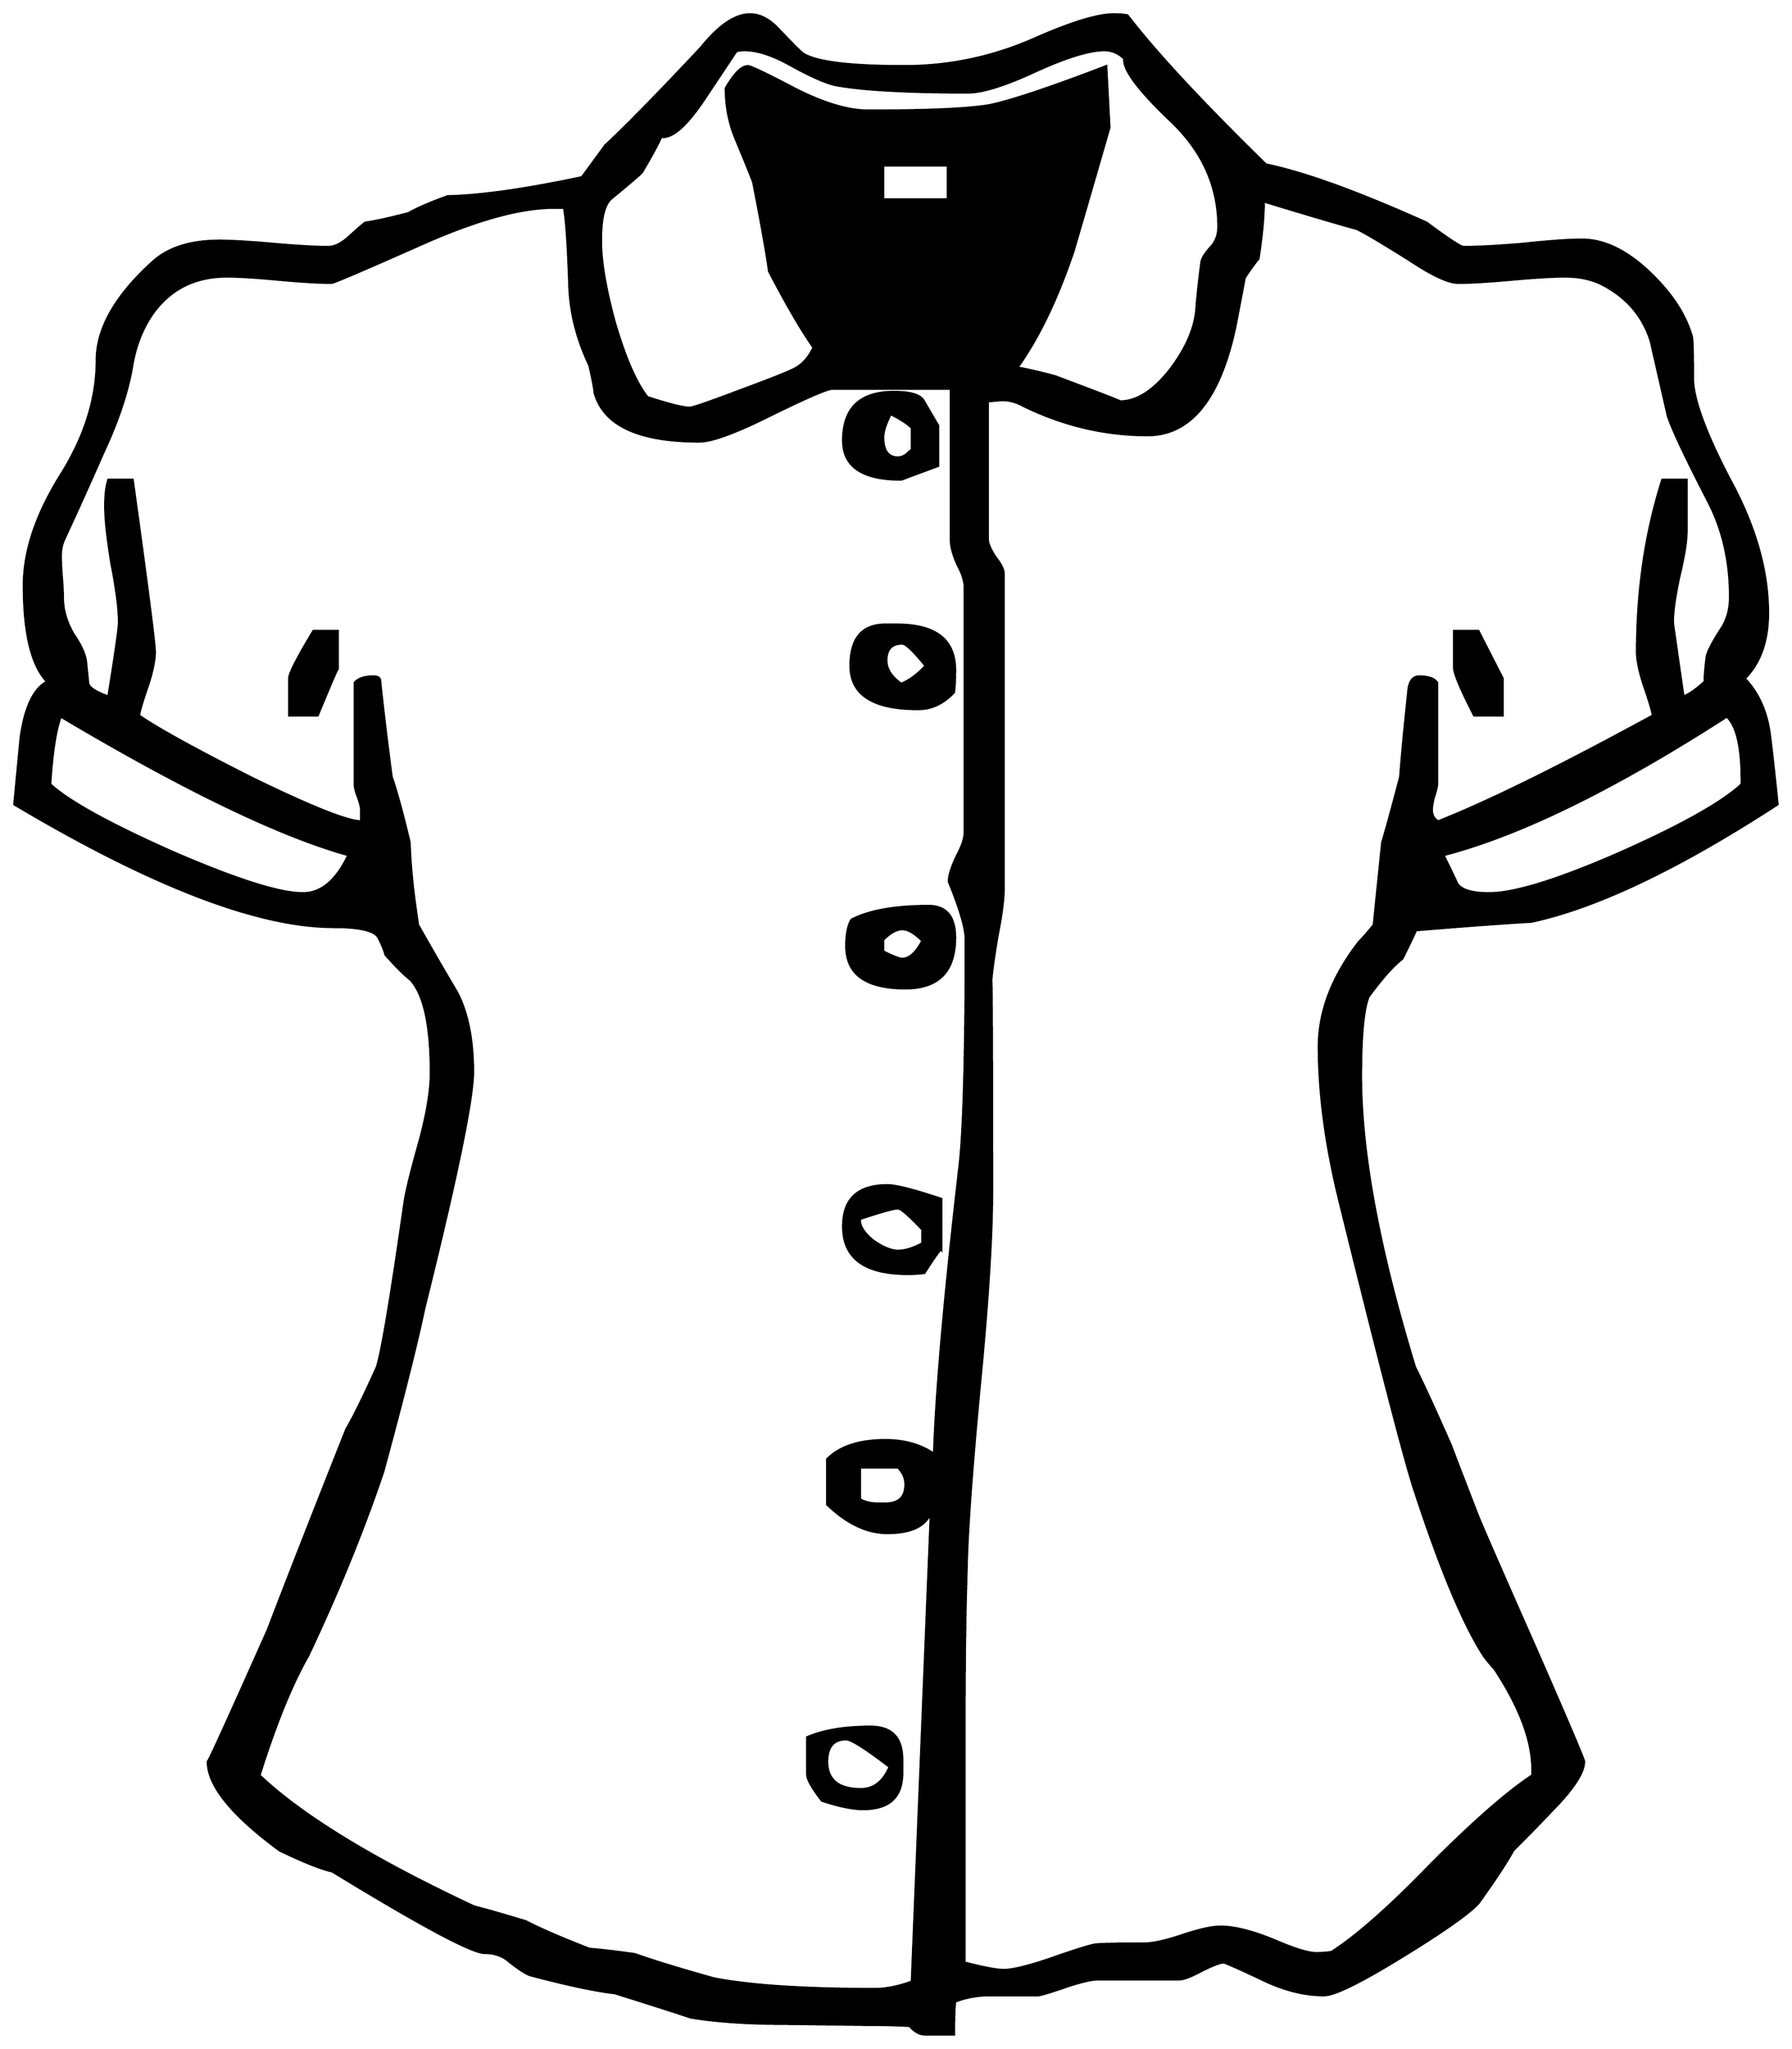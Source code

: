 


\begin{tikzpicture}[y=0.80pt, x=0.80pt, yscale=-1.0, xscale=1.0, inner sep=0pt, outer sep=0pt]
\begin{scope}[shift={(100.0,1709.0)},nonzero rule]
  \path[draw=.,fill=.,line width=1.600pt] (1750.0,-793.0) ..
    controls (1656.667,-732.333) and (1579.0,-695.333) ..
    (1517.0,-682.0) .. controls (1493.0,-680.667) and
    (1456.667,-678.0) .. (1408.0,-674.0) .. controls
    (1405.333,-668.0) and (1401.0,-659.0) .. (1395.0,-647.0) ..
    controls (1386.333,-640.333) and (1375.667,-628.333) ..
    (1363.0,-611.0) .. controls (1358.333,-599.0) and
    (1356.0,-574.0) .. (1356.0,-536.0) .. controls
    (1356.0,-464.0) and (1373.0,-372.333) .. (1407.0,-261.0) ..
    controls (1415.0,-245.0) and (1426.333,-220.333) ..
    (1441.0,-187.0) .. controls (1441.667,-185.0) and
    (1450.0,-163.333) .. (1466.0,-122.0) .. controls
    (1469.333,-113.333) and (1487.667,-71.333) .. (1521.0,4.0) ..
    controls (1551.667,74.0) and (1567.0,110.0) .. (1567.0,112.0)
    .. controls (1567.0,122.0) and (1557.667,136.667) ..
    (1539.0,156.0) .. controls (1526.333,169.333) and (1513.333,182.667)
    .. (1500.0,196.0) .. controls (1493.333,208.0) and
    (1482.333,224.667) .. (1467.0,246.0) .. controls (1457.667,256.0)
    and (1434.0,272.667) .. (1396.0,296.0) .. controls
    (1356.0,320.667) and (1331.0,333.0) .. (1321.0,333.0) ..
    controls (1301.667,333.0) and (1281.333,327.667) .. (1260.0,317.0)
    .. controls (1238.667,307.0) and (1227.333,302.0) ..
    (1226.0,302.0) .. controls (1222.667,302.0) and (1215.667,304.667)
    .. (1205.0,310.0) .. controls (1195.0,315.333) and
    (1188.0,318.0) .. (1184.0,318.0) -- (1107.0,318.0) ..
    controls (1101.667,318.0) and (1092.667,320.0) .. (1080.0,324.0)
    .. controls (1064.667,329.333) and (1055.0,332.333) ..
    (1051.0,333.0) .. controls (1051.0,333.0) and (1035.667,333.0)
    .. (1005.0,333.0) .. controls (993.0,333.0) and
    (982.0,335.0) .. (972.0,339.0) .. controls (971.333,344.333) and
    (971.0,354.667) .. (971.0,370.0) -- (943.0,370.0) .. controls
    (938.333,370.0) and (933.667,367.333) .. (929.0,362.0) .. controls
    (917.0,361.333) and (903.333,361.0) .. (888.0,361.0) --
    (810.0,360.0) .. controls (775.333,360.0) and (746.0,358.0) ..
    (722.0,354.0) .. controls (706.0,348.667) and (682.0,341.0) ..
    (650.0,331.0) .. controls (632.0,329.0) and (605.333,323.333) ..
    (570.0,314.0) .. controls (566.0,312.667) and (559.333,308.333) ..
    (550.0,301.0) .. controls (544.0,295.667) and (536.333,293.0) ..
    (527.0,293.0) .. controls (515.0,293.0) and (467.0,267.333) ..
    (383.0,216.0) .. controls (371.667,213.333) and (355.0,206.667) ..
    (333.0,196.0) .. controls (287.667,162.667) and (265.0,134.667) ..
    (265.0,112.0) .. controls (265.0,114.0) and (284.0,72.333) ..
    (322.0,-13.0) .. controls (338.0,-55.0) and (362.667,-118.0)
    .. (396.0,-202.0) .. controls (403.333,-214.667) and
    (413.0,-234.333) .. (425.0,-261.0) .. controls (429.667,-275.667)
    and (438.333,-327.333) .. (451.0,-416.0) .. controls
    (452.333,-426.0) and (457.333,-446.333) .. (466.0,-477.0) ..
    controls (472.667,-502.333) and (476.0,-523.0) .. (476.0,-539.0)
    .. controls (476.0,-583.667) and (469.667,-613.0) ..
    (457.0,-627.0) .. controls (451.0,-631.667) and (443.0,-639.667)
    .. (433.0,-651.0) .. controls (432.333,-654.333) and
    (430.333,-659.333) .. (427.0,-666.0) .. controls (424.333,-673.333)
    and (410.0,-677.0) .. (384.0,-677.0) .. controls
    (312.667,-677.0) and (212.0,-715.667) .. (82.0,-793.0) ..
    controls (84.0,-814.333) and (86.0,-835.333) .. (88.0,-856.0) ..
    controls (92.0,-884.667) and (100.333,-902.333) .. (113.0,-909.0)
    .. controls (98.333,-924.333) and (91.0,-954.667) ..
    (91.0,-1000.0) .. controls (91.0,-1032.0) and
    (102.333,-1066.333) .. (125.0,-1103.0) .. controls
    (148.333,-1139.667) and (160.0,-1176.333) .. (160.0,-1213.0) ..
    controls (160.0,-1243.0) and (177.667,-1274.0) ..
    (213.0,-1306.0) .. controls (227.667,-1319.333) and
    (248.667,-1326.0) .. (276.0,-1326.0) .. controls
    (287.333,-1326.0) and (304.333,-1325.0) .. (327.0,-1323.0) ..
    controls (350.333,-1321.0) and (367.667,-1320.0) ..
    (379.0,-1320.0) .. controls (385.0,-1320.0) and
    (391.667,-1323.333) .. (399.0,-1330.0) .. controls
    (407.0,-1337.333) and (412.0,-1341.667) .. (414.0,-1343.0) ..
    controls (423.333,-1344.333) and (437.0,-1347.333) ..
    (455.0,-1352.0) .. controls (463.0,-1356.667) and
    (475.333,-1362.0) .. (492.0,-1368.0) .. controls
    (523.333,-1368.667) and (565.667,-1374.667) .. (619.0,-1386.0) ..
    controls (619.0,-1386.0) and (626.333,-1396.0) ..
    (641.0,-1416.0) .. controls (662.333,-1436.0) and
    (692.667,-1467.0) .. (732.0,-1509.0) .. controls
    (748.667,-1529.667) and (764.0,-1540.0) .. (778.0,-1540.0) ..
    controls (787.333,-1540.0) and (796.333,-1535.333) ..
    (805.0,-1526.0) .. controls (818.333,-1512.0) and
    (826.0,-1504.333) .. (828.0,-1503.0) .. controls
    (840.0,-1495.0) and (872.0,-1491.0) .. (924.0,-1491.0) ..
    controls (966.667,-1491.0) and (1007.667,-1499.667) ..
    (1047.0,-1517.0) .. controls (1081.667,-1532.333) and
    (1106.667,-1540.0) .. (1122.0,-1540.0) .. controls
    (1127.333,-1540.0) and (1131.667,-1539.667) .. (1135.0,-1539.0) ..
    controls (1161.667,-1504.333) and (1205.333,-1457.333) ..
    (1266.0,-1398.0) .. controls (1302.0,-1390.667) and
    (1352.667,-1372.333) .. (1418.0,-1343.0) .. controls
    (1438.667,-1327.667) and (1450.333,-1320.0) .. (1453.0,-1320.0) ..
    controls (1465.667,-1320.0) and (1484.333,-1321.0) ..
    (1509.0,-1323.0) .. controls (1533.667,-1325.667) and
    (1552.333,-1327.0) .. (1565.0,-1327.0) .. controls
    (1585.667,-1327.0) and (1606.667,-1317.0) .. (1628.0,-1297.0) ..
    controls (1649.333,-1277.0) and (1663.0,-1256.333) ..
    (1669.0,-1235.0) .. controls (1669.667,-1232.333) and
    (1670.0,-1219.333) .. (1670.0,-1196.0) .. controls
    (1670.0,-1176.667) and (1681.667,-1144.667) .. (1705.0,-1100.0) ..
    controls (1729.0,-1056.0) and (1741.0,-1014.0) ..
    (1741.0,-974.0) .. controls (1741.0,-947.333) and
    (1733.667,-926.667) .. (1719.0,-912.0) .. controls
    (1732.333,-898.0) and (1740.333,-879.667) .. (1743.0,-857.0) ..
    controls (1745.667,-835.0) and (1748.0,-813.667) ..
    (1750.0,-793.0) -- cycle(1716.0,-812.0) -- (1716.0,-816.0)
    .. controls (1716.0,-847.333) and (1711.333,-867.333) ..
    (1702.0,-876.0) .. controls (1595.333,-807.333) and
    (1506.0,-763.667) .. (1434.0,-745.0) .. controls
    (1438.667,-735.667) and (1443.0,-726.667) .. (1447.0,-718.0) ..
    controls (1451.0,-712.0) and (1461.0,-709.0) ..
    (1477.0,-709.0) .. controls (1501.0,-709.0) and
    (1542.0,-721.667) .. (1600.0,-747.0) .. controls
    (1658.667,-773.0) and (1697.333,-794.667) .. (1716.0,-812.0) --
    cycle(965.0,-1365.0) -- (965.0,-1397.0) -- (904.0,-1397.0)
    -- (904.0,-1365.0) -- (965.0,-1365.0) --
    cycle(1221.0,-1339.0) .. controls (1221.0,-1377.667) and
    (1205.667,-1411.333) .. (1175.0,-1440.0) .. controls
    (1145.0,-1468.667) and (1130.667,-1488.0) .. (1132.0,-1498.0) ..
    controls (1126.667,-1503.333) and (1120.333,-1506.0) ..
    (1113.0,-1506.0) .. controls (1099.0,-1506.0) and
    (1077.333,-1499.333) .. (1048.0,-1486.0) .. controls
    (1019.333,-1472.667) and (998.0,-1466.0) .. (984.0,-1466.0) ..
    controls (926.0,-1466.0) and (884.333,-1468.333) ..
    (859.0,-1473.0) .. controls (849.667,-1475.0) and
    (835.333,-1481.333) .. (816.0,-1492.0) .. controls
    (799.333,-1501.333) and (785.0,-1506.0) .. (773.0,-1506.0) ..
    controls (769.667,-1506.0) and (767.0,-1505.667) ..
    (765.0,-1505.0) .. controls (754.333,-1489.0) and
    (743.667,-1473.0) .. (733.0,-1457.0) .. controls
    (717.0,-1433.667) and (704.0,-1422.667) .. (694.0,-1424.0) ..
    controls (690.667,-1416.667) and (684.667,-1405.667) ..
    (676.0,-1391.0) .. controls (675.333,-1389.667) and
    (665.667,-1381.333) .. (647.0,-1366.0) .. controls
    (640.333,-1360.667) and (637.0,-1347.333) .. (637.0,-1326.0) ..
    controls (637.0,-1306.667) and (641.333,-1281.0) ..
    (650.0,-1249.0) .. controls (660.0,-1215.0) and
    (670.333,-1191.333) .. (681.0,-1178.0) .. controls
    (701.667,-1171.333) and (715.0,-1168.0) .. (721.0,-1168.0) ..
    controls (723.667,-1168.0) and (740.0,-1173.667) ..
    (770.0,-1185.0) .. controls (800.667,-1196.333) and
    (818.0,-1203.333) .. (822.0,-1206.0) .. controls
    (828.667,-1210.0) and (834.0,-1216.333) .. (838.0,-1225.0) ..
    controls (826.667,-1241.0) and (812.667,-1265.0) ..
    (796.0,-1297.0) .. controls (793.333,-1315.667) and
    (788.333,-1343.667) .. (781.0,-1381.0) .. controls
    (779.667,-1385.0) and (774.0,-1399.0) .. (764.0,-1423.0) ..
    controls (758.0,-1437.667) and (755.0,-1453.333) ..
    (755.0,-1470.0) .. controls (763.0,-1484.0) and
    (770.0,-1491.0) .. (776.0,-1491.0) .. controls
    (778.667,-1491.0) and (793.333,-1484.0) .. (820.0,-1470.0) ..
    controls (847.333,-1456.0) and (870.667,-1449.0) ..
    (890.0,-1449.0) .. controls (946.0,-1449.0) and
    (984.0,-1450.667) .. (1004.0,-1454.0) .. controls
    (1024.0,-1458.0) and (1061.0,-1470.333) .. (1115.0,-1491.0) --
    (1118.0,-1433.0) .. controls (1106.667,-1393.667) and
    (1095.333,-1354.667) .. (1084.0,-1316.0) .. controls
    (1068.667,-1270.667) and (1051.0,-1234.0) .. (1031.0,-1206.0) ..
    controls (1039.0,-1204.667) and (1050.667,-1202.0) ..
    (1066.0,-1198.0) .. controls (1108.667,-1182.0) and
    (1129.333,-1174.0) .. (1128.0,-1174.0) .. controls
    (1144.0,-1174.0) and (1160.0,-1184.333) .. (1176.0,-1205.0) ..
    controls (1190.0,-1223.667) and (1198.0,-1241.667) ..
    (1200.0,-1259.0) .. controls (1200.667,-1269.667) and
    (1202.333,-1285.333) .. (1205.0,-1306.0) .. controls
    (1205.667,-1309.333) and (1208.333,-1313.667) .. (1213.0,-1319.0) ..
    controls (1218.333,-1324.333) and (1221.0,-1331.0) ..
    (1221.0,-1339.0) -- cycle(1705.0,-989.0) .. controls
    (1705.0,-1023.0) and (1698.0,-1053.333) .. (1684.0,-1080.0) ..
    controls (1662.0,-1122.667) and (1649.333,-1149.667) ..
    (1646.0,-1161.0) .. controls (1640.667,-1184.333) and
    (1635.333,-1207.667) .. (1630.0,-1231.0) .. controls
    (1622.667,-1254.333) and (1607.667,-1272.0) .. (1585.0,-1284.0) ..
    controls (1575.0,-1289.333) and (1563.0,-1292.0) ..
    (1549.0,-1292.0) .. controls (1537.667,-1292.0) and
    (1520.667,-1291.0) .. (1498.0,-1289.0) .. controls
    (1476.0,-1287.0) and (1459.333,-1286.0) .. (1448.0,-1286.0) ..
    controls (1438.667,-1286.0) and (1423.0,-1293.333) ..
    (1401.0,-1308.0) .. controls (1374.333,-1324.667) and
    (1358.0,-1334.333) .. (1352.0,-1337.0) .. controls
    (1332.667,-1342.333) and (1303.333,-1351.0) .. (1264.0,-1363.0) ..
    controls (1264.0,-1348.333) and (1262.333,-1330.333) ..
    (1259.0,-1309.0) .. controls (1255.667,-1305.0) and
    (1251.333,-1299.0) .. (1246.0,-1291.0) .. controls
    (1244.0,-1280.333) and (1241.0,-1264.667) .. (1237.0,-1244.0) ..
    controls (1222.333,-1176.0) and (1194.667,-1142.0) ..
    (1154.0,-1142.0) .. controls (1113.333,-1142.0) and
    (1074.0,-1151.333) .. (1036.0,-1170.0) .. controls
    (1028.667,-1174.0) and (1021.333,-1175.667) .. (1014.0,-1175.0) --
    (1003.0,-1174.0) -- (1003.0,-1043.0) .. controls
    (1003.0,-1039.667) and (1005.333,-1034.333) .. (1010.0,-1027.0) ..
    controls (1015.333,-1020.333) and (1018.0,-1015.0) ..
    (1018.0,-1011.0) -- (1018.0,-714.0) .. controls
    (1018.0,-703.333) and (1016.0,-688.0) .. (1012.0,-668.0) ..
    controls (1008.667,-648.0) and (1006.667,-633.333) ..
    (1006.0,-624.0) .. controls (1006.667,-639.333) and
    (1007.0,-573.667) .. (1007.0,-427.0) .. controls
    (1007.0,-385.0) and (1003.333,-326.0) .. (996.0,-250.0) ..
    controls (988.0,-166.0) and (983.667,-106.667) .. (983.0,-72.0)
    .. controls (981.667,-31.333) and (981.0,14.667) .. (981.0,66.0)
    -- (981.0,302.0) .. controls (999.0,306.667) and
    (1011.333,309.0) .. (1018.0,309.0) .. controls (1026.0,309.0)
    and (1040.0,305.667) .. (1060.0,299.0) .. controls
    (1082.667,291.0) and (1097.333,286.333) .. (1104.0,285.0) ..
    controls (1108.0,284.333) and (1123.667,284.0) .. (1151.0,284.0)
    .. controls (1159.0,284.0) and (1171.0,281.333) ..
    (1187.0,276.0) .. controls (1203.0,270.667) and (1215.0,268.0)
    .. (1223.0,268.0) .. controls (1235.667,268.0) and
    (1252.0,272.0) .. (1272.0,280.0) .. controls (1292.0,288.667)
    and (1305.667,293.0) .. (1313.0,293.0) .. controls
    (1319.0,293.0) and (1324.0,292.667) .. (1328.0,292.0) ..
    controls (1352.0,276.667) and (1383.667,248.667) .. (1423.0,208.0)
    .. controls (1463.0,168.0) and (1494.667,140.333) ..
    (1518.0,125.0) -- (1518.0,122.0) .. controls (1518.667,94.0)
    and (1506.667,61.333) .. (1482.0,24.0) .. controls (1479.333,21.333)
    and (1476.0,17.333) .. (1472.0,12.0) .. controls
    (1452.667,-18.0) and (1431.0,-69.667) .. (1407.0,-143.0) ..
    controls (1398.333,-168.333) and (1374.667,-259.333) ..
    (1336.0,-416.0) .. controls (1322.667,-469.333) and
    (1316.0,-518.667) .. (1316.0,-564.0) .. controls
    (1316.0,-597.333) and (1328.667,-630.333) .. (1354.0,-663.0) ..
    controls (1357.333,-666.333) and (1362.0,-671.667) ..
    (1368.0,-679.0) .. controls (1370.0,-699.0) and
    (1372.667,-725.0) .. (1376.0,-757.0) .. controls
    (1380.0,-770.333) and (1385.667,-791.0) .. (1393.0,-819.0) ..
    controls (1394.333,-837.667) and (1397.0,-865.667) ..
    (1401.0,-903.0) .. controls (1402.333,-910.333) and
    (1405.667,-914.0) .. (1411.0,-914.0) .. controls
    (1419.667,-914.0) and (1425.333,-912.0) .. (1428.0,-908.0) --
    (1428.0,-813.0) .. controls (1428.0,-810.333) and
    (1427.0,-806.0) .. (1425.0,-800.0) .. controls
    (1423.667,-794.667) and (1423.0,-790.667) .. (1423.0,-788.0) ..
    controls (1423.0,-782.667) and (1425.0,-779.0) ..
    (1429.0,-777.0) .. controls (1476.333,-795.667) and
    (1544.0,-829.0) .. (1632.0,-877.0) .. controls
    (1631.333,-881.667) and (1628.333,-891.667) .. (1623.0,-907.0) ..
    controls (1619.0,-919.667) and (1617.0,-929.667) ..
    (1617.0,-937.0) .. controls (1617.0,-995.667) and
    (1625.0,-1050.0) .. (1641.0,-1100.0) -- (1664.0,-1100.0) --
    (1664.0,-1052.0) .. controls (1664.0,-1042.0) and
    (1661.667,-1027.333) .. (1657.0,-1008.0) .. controls
    (1653.0,-989.333) and (1651.0,-975.0) .. (1651.0,-965.0) ..
    controls (1651.0,-964.333) and (1654.333,-941.0) ..
    (1661.0,-895.0) .. controls (1666.333,-897.0) and
    (1673.0,-901.667) .. (1681.0,-909.0) .. controls
    (1681.0,-915.0) and (1681.667,-923.0) .. (1683.0,-933.0) ..
    controls (1684.333,-938.333) and (1688.667,-946.667) ..
    (1696.0,-958.0) .. controls (1702.0,-966.667) and
    (1705.0,-977.0) .. (1705.0,-989.0) -- cycle(982.0,-665.0) ..
    controls (982.0,-675.667) and (976.667,-694.0) .. (966.0,-720.0)
    .. controls (966.0,-725.333) and (968.333,-733.0) ..
    (973.0,-743.0) .. controls (978.333,-753.0) and (981.0,-760.667)
    .. (981.0,-766.0) -- (981.0,-999.0) .. controls
    (981.0,-1004.333) and (978.667,-1011.333) .. (974.0,-1020.0) ..
    controls (970.0,-1029.333) and (968.0,-1036.667) ..
    (968.0,-1042.0) -- (968.0,-1186.0) -- (856.0,-1186.0) ..
    controls (851.333,-1186.0) and (832.0,-1177.667) ..
    (798.0,-1161.0) .. controls (764.667,-1144.333) and
    (742.0,-1136.0) .. (730.0,-1136.0) .. controls
    (672.667,-1136.0) and (639.667,-1151.333) .. (631.0,-1182.0) ..
    controls (630.333,-1188.0) and (628.667,-1196.667) ..
    (626.0,-1208.0) .. controls (614.0,-1233.333) and
    (607.667,-1258.667) .. (607.0,-1284.0) .. controls
    (605.667,-1322.667) and (604.0,-1347.0) .. (602.0,-1357.0) --
    (592.0,-1357.0) .. controls (560.0,-1357.0) and
    (517.333,-1345.0) .. (464.0,-1321.0) .. controls
    (411.333,-1297.667) and (384.0,-1286.0) .. (382.0,-1286.0) ..
    controls (370.667,-1286.0) and (354.0,-1287.0) ..
    (332.0,-1289.0) .. controls (310.667,-1291.0) and
    (294.333,-1292.0) .. (283.0,-1292.0) .. controls
    (253.0,-1292.0) and (229.667,-1280.333) .. (213.0,-1257.0) ..
    controls (203.667,-1243.667) and (197.333,-1228.0) ..
    (194.0,-1210.0) .. controls (190.0,-1184.667) and
    (180.667,-1156.333) .. (166.0,-1125.0) .. controls
    (154.0,-1097.667) and (141.667,-1070.333) .. (129.0,-1043.0) ..
    controls (127.0,-1038.333) and (126.0,-1033.333) ..
    (126.0,-1028.0) .. controls (126.0,-1023.333) and
    (126.333,-1016.667) .. (127.0,-1008.0) .. controls
    (127.667,-1000.0) and (128.0,-993.667) .. (128.0,-989.0) ..
    controls (128.0,-977.0) and (131.333,-965.333) .. (138.0,-954.0)
    .. controls (145.333,-943.333) and (149.333,-934.333) ..
    (150.0,-927.0) .. controls (150.667,-920.333) and (151.333,-913.667)
    .. (152.0,-907.0) .. controls (153.333,-903.0) and
    (159.667,-899.0) .. (171.0,-895.0) .. controls (177.667,-936.333)
    and (181.0,-959.667) .. (181.0,-965.0) .. controls
    (181.0,-977.667) and (178.667,-996.0) .. (174.0,-1020.0) ..
    controls (170.0,-1044.0) and (168.0,-1062.333) ..
    (168.0,-1075.0) .. controls (168.0,-1085.667) and
    (169.0,-1094.0) .. (171.0,-1100.0) -- (194.0,-1100.0) ..
    controls (208.0,-999.333) and (215.0,-945.0) .. (215.0,-937.0)
    .. controls (215.0,-929.667) and (213.0,-919.667) ..
    (209.0,-907.0) .. controls (203.667,-891.667) and (200.667,-881.667)
    .. (200.0,-877.0) .. controls (217.333,-865.0) and
    (252.333,-845.667) .. (305.0,-819.0) .. controls (362.333,-791.0)
    and (397.333,-777.0) .. (410.0,-777.0) -- (410.0,-788.0) ..
    controls (410.0,-790.667) and (409.0,-794.667) .. (407.0,-800.0)
    .. controls (405.0,-805.333) and (404.0,-809.333) ..
    (404.0,-812.0) -- (404.0,-908.0) .. controls (407.333,-912.0)
    and (413.333,-914.0) .. (422.0,-914.0) .. controls
    (425.333,-914.0) and (427.333,-913.0) .. (428.0,-911.0) ..
    controls (430.667,-885.0) and (434.333,-854.333) .. (439.0,-819.0)
    .. controls (443.667,-805.667) and (449.333,-785.0) ..
    (456.0,-757.0) .. controls (456.667,-735.0) and (459.333,-709.0)
    .. (464.0,-679.0) .. controls (476.0,-657.667) and
    (488.333,-636.333) .. (501.0,-615.0) .. controls (511.0,-595.667)
    and (516.0,-570.667) .. (516.0,-540.0) .. controls
    (516.0,-514.667) and (500.667,-440.333) .. (470.0,-317.0) ..
    controls (462.667,-282.333) and (449.667,-230.667) .. (431.0,-162.0)
    .. controls (412.333,-106.667) and (388.667,-48.667) .. (360.0,12.0)
    .. controls (344.667,38.667) and (329.333,76.333) .. (314.0,125.0)
    .. controls (354.0,163.0) and (421.667,204.333) .. (517.0,249.0)
    .. controls (527.667,251.667) and (544.0,256.333) .. (566.0,263.0)
    .. controls (578.667,269.667) and (598.667,278.333) .. (626.0,289.0)
    .. controls (635.333,289.667) and (649.667,291.333) .. (669.0,294.0)
    .. controls (685.667,300.0) and (710.667,307.667) .. (744.0,317.0)
    .. controls (778.667,323.667) and (829.333,327.0) .. (896.0,327.0)
    .. controls (906.667,327.0) and (918.333,324.667) .. (931.0,320.0)
    -- (949.0,-123.0) .. controls (943.667,-110.333) and
    (930.0,-104.0) .. (908.0,-104.0) .. controls (888.667,-104.0)
    and (869.667,-113.0) .. (851.0,-131.0) -- (851.0,-174.0) ..
    controls (863.0,-186.0) and (881.333,-192.0) .. (906.0,-192.0)
    .. controls (924.0,-192.0) and (939.333,-187.667) ..
    (952.0,-179.0) .. controls (954.0,-239.0) and (962.0,-329.333)
    .. (976.0,-450.0) .. controls (980.0,-484.0) and
    (982.0,-555.667) .. (982.0,-665.0) -- cycle(925.0,-150.0) ..
    controls (925.0,-156.0) and (922.667,-161.333) .. (918.0,-166.0)
    -- (882.0,-166.0) -- (882.0,-136.0) .. controls
    (886.667,-133.333) and (892.333,-132.0) .. (899.0,-132.0) --
    (906.0,-132.0) .. controls (918.667,-132.0) and (925.0,-138.0)
    .. (925.0,-150.0) -- cycle(398.0,-745.0) .. controls
    (333.333,-763.0) and (242.667,-806.667) .. (126.0,-876.0) ..
    controls (121.333,-864.0) and (118.0,-842.667) .. (116.0,-812.0)
    .. controls (133.333,-796.0) and (172.0,-774.667) ..
    (232.0,-748.0) .. controls (292.0,-722.0) and (333.0,-709.0)
    .. (355.0,-709.0) .. controls (372.333,-709.0) and
    (386.667,-721.0) .. (398.0,-745.0) -- cycle(1490.0,-877.0) --
    (1463.0,-877.0) .. controls (1450.333,-901.667) and
    (1444.0,-916.667) .. (1444.0,-922.0) -- (1444.0,-957.0) --
    (1467.0,-957.0) .. controls (1482.333,-927.0) and
    (1490.0,-912.0) .. (1490.0,-912.0) -- (1490.0,-877.0) --
    cycle(956.0,-1113.0) .. controls (932.667,-1104.333) and
    (921.0,-1100.0) .. (921.0,-1100.0) .. controls
    (884.333,-1100.0) and (866.0,-1112.333) .. (866.0,-1137.0) ..
    controls (866.0,-1167.667) and (882.0,-1183.0) ..
    (914.0,-1183.0) .. controls (929.333,-1183.0) and
    (938.667,-1180.333) .. (942.0,-1175.0) .. controls
    (951.333,-1159.0) and (956.0,-1151.0) .. (956.0,-1151.0) --
    (956.0,-1113.0) -- cycle(972.0,-920.0) .. controls
    (972.0,-912.0) and (971.667,-905.0) .. (971.0,-899.0) ..
    controls (961.0,-888.333) and (949.667,-883.0) .. (937.0,-883.0)
    .. controls (894.333,-883.0) and (873.0,-896.667) ..
    (873.0,-924.0) .. controls (873.0,-950.0) and (884.0,-963.0)
    .. (906.0,-963.0) -- (917.0,-963.0) .. controls
    (953.667,-963.0) and (972.0,-948.667) .. (972.0,-920.0) --
    cycle(972.0,-667.0) .. controls (972.0,-635.0) and
    (956.333,-619.0) .. (925.0,-619.0) .. controls (887.667,-619.0)
    and (869.0,-632.333) .. (869.0,-659.0) .. controls
    (869.0,-670.333) and (870.667,-678.667) .. (874.0,-684.0) ..
    controls (890.667,-692.667) and (915.0,-697.0) .. (947.0,-697.0)
    .. controls (963.667,-697.0) and (972.0,-687.0) ..
    (972.0,-667.0) -- cycle(959.0,-372.0) .. controls
    (959.0,-374.0) and (953.667,-366.667) .. (943.0,-350.0) ..
    controls (939.0,-349.333) and (933.667,-349.0) .. (927.0,-349.0)
    .. controls (886.333,-349.0) and (866.0,-364.0) ..
    (866.0,-394.0) .. controls (866.0,-420.0) and (880.0,-433.0)
    .. (908.0,-433.0) .. controls (916.0,-433.0) and
    (933.0,-428.667) .. (959.0,-420.0) -- (959.0,-372.0) --
    cycle(388.0,-921.0) .. controls (388.0,-922.333) and
    (381.667,-907.667) .. (369.0,-877.0) -- (342.0,-877.0) --
    (342.0,-912.0) .. controls (342.0,-916.667) and (349.667,-931.667)
    .. (365.0,-957.0) -- (388.0,-957.0) -- (388.0,-921.0) --
    cycle(922.0,123.0) .. controls (922.0,145.667) and
    (909.667,157.0) .. (885.0,157.0) .. controls (875.0,157.0) and
    (862.0,154.333) .. (846.0,149.0) .. controls (836.667,137.0) and
    (832.0,128.667) .. (832.0,124.0) -- (832.0,89.0) .. controls
    (847.333,82.333) and (867.333,79.0) .. (892.0,79.0) .. controls
    (912.0,79.0) and (922.0,89.333) .. (922.0,110.0) --
    (922.0,123.0) -- cycle(931.0,-1128.0) -- (931.0,-1149.0) ..
    controls (927.0,-1153.0) and (920.333,-1157.333) ..
    (911.0,-1162.0) .. controls (906.333,-1152.667) and
    (904.0,-1145.333) .. (904.0,-1140.0) .. controls
    (904.0,-1127.333) and (908.667,-1121.0) .. (918.0,-1121.0) ..
    controls (920.667,-1121.0) and (923.333,-1122.0) ..
    (926.0,-1124.0) .. controls (928.667,-1126.667) and
    (930.333,-1128.0) .. (931.0,-1128.0) -- cycle(944.0,-924.0) ..
    controls (932.667,-938.0) and (925.333,-945.0) .. (922.0,-945.0)
    .. controls (912.0,-945.0) and (907.0,-939.667) ..
    (907.0,-929.0) .. controls (907.0,-921.0) and (911.667,-913.667)
    .. (921.0,-907.0) .. controls (929.0,-910.333) and
    (936.667,-916.0) .. (944.0,-924.0) -- cycle(941.0,-664.0) ..
    controls (933.667,-671.333) and (927.333,-675.0) .. (922.0,-675.0)
    .. controls (916.667,-675.0) and (910.667,-671.667) ..
    (904.0,-665.0) -- (904.0,-654.0) .. controls (913.333,-649.333)
    and (919.333,-647.0) .. (922.0,-647.0) .. controls
    (928.667,-647.0) and (935.0,-652.667) .. (941.0,-664.0) --
    cycle(941.0,-378.0) -- (941.0,-391.0) .. controls
    (928.333,-404.333) and (920.667,-411.0) .. (918.0,-411.0) ..
    controls (914.0,-411.0) and (902.0,-407.667) .. (882.0,-401.0)
    .. controls (881.333,-395.0) and (885.333,-388.333) ..
    (894.0,-381.0) .. controls (903.333,-374.333) and (911.333,-371.0)
    .. (918.0,-371.0) .. controls (924.667,-371.0) and
    (932.333,-373.333) .. (941.0,-378.0) -- cycle(910.0,117.0) ..
    controls (887.333,99.667) and (873.667,91.0) .. (869.0,91.0) ..
    controls (857.0,91.0) and (851.0,98.0) .. (851.0,112.0) ..
    controls (851.0,129.333) and (861.667,138.0) .. (883.0,138.0) ..
    controls (895.0,138.0) and (904.0,131.0) .. (910.0,117.0) --
    cycle;
\end{scope}

\end{tikzpicture}

